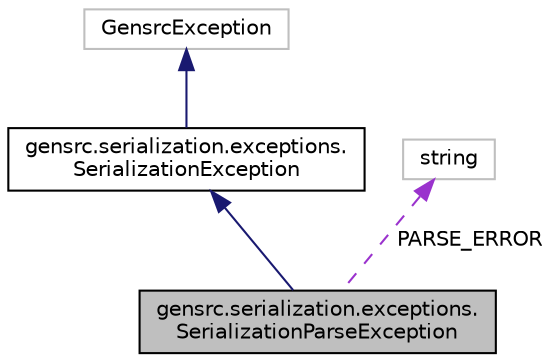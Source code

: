 digraph "gensrc.serialization.exceptions.SerializationParseException"
{
  edge [fontname="Helvetica",fontsize="10",labelfontname="Helvetica",labelfontsize="10"];
  node [fontname="Helvetica",fontsize="10",shape=record];
  Node3 [label="gensrc.serialization.exceptions.\lSerializationParseException",height=0.2,width=0.4,color="black", fillcolor="grey75", style="filled", fontcolor="black"];
  Node4 -> Node3 [dir="back",color="midnightblue",fontsize="10",style="solid",fontname="Helvetica"];
  Node4 [label="gensrc.serialization.exceptions.\lSerializationException",height=0.2,width=0.4,color="black", fillcolor="white", style="filled",URL="$classgensrc_1_1serialization_1_1exceptions_1_1_serialization_exception.html"];
  Node5 -> Node4 [dir="back",color="midnightblue",fontsize="10",style="solid",fontname="Helvetica"];
  Node5 [label="GensrcException",height=0.2,width=0.4,color="grey75", fillcolor="white", style="filled"];
  Node6 -> Node3 [dir="back",color="darkorchid3",fontsize="10",style="dashed",label=" PARSE_ERROR" ,fontname="Helvetica"];
  Node6 [label="string",height=0.2,width=0.4,color="grey75", fillcolor="white", style="filled"];
}
